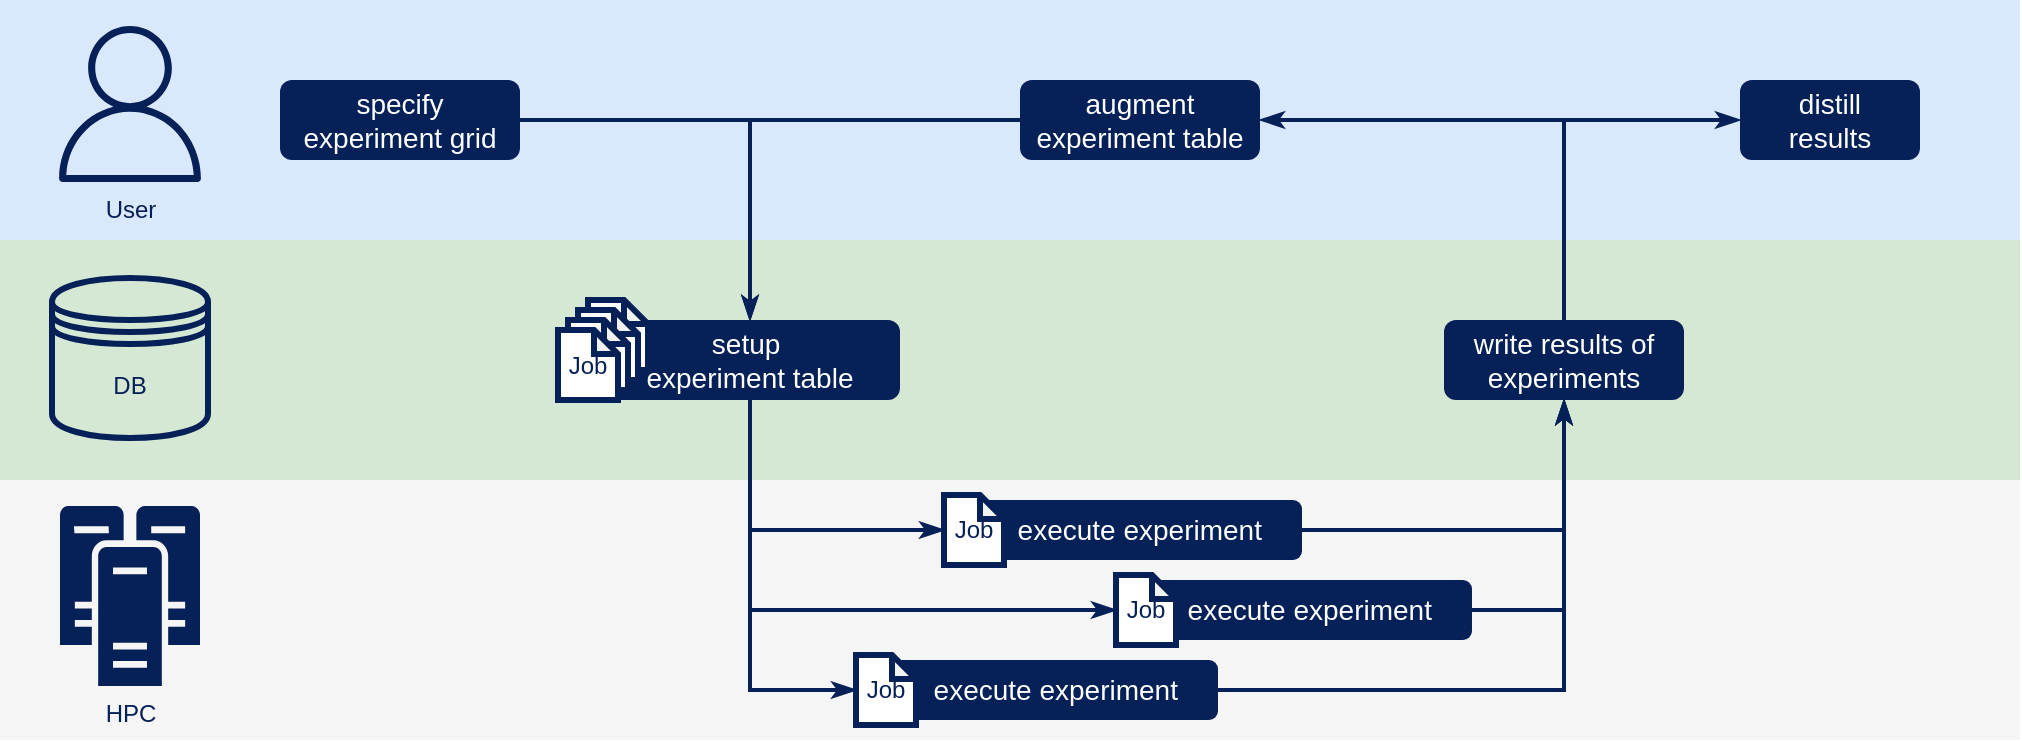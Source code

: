 <mxfile version="20.5.1" type="device"><diagram id="n1C_0oU7V5AkvYNmT_MY" name="Seite-1"><mxGraphModel dx="1975" dy="613" grid="1" gridSize="10" guides="1" tooltips="1" connect="1" arrows="1" fold="1" page="1" pageScale="1" pageWidth="827" pageHeight="1169" math="0" shadow="0"><root><mxCell id="0"/><mxCell id="1" parent="0"/><mxCell id="ccWlGMWt9sWml3G6TB---25" value="" style="rounded=0;whiteSpace=wrap;html=1;strokeColor=none;strokeWidth=3;fillColor=#f5f5f5;fontColor=#333333;" parent="1" vertex="1"><mxGeometry x="-40" y="270" width="1010" height="130" as="geometry"/></mxCell><mxCell id="ccWlGMWt9sWml3G6TB---24" value="" style="rounded=0;whiteSpace=wrap;html=1;strokeColor=none;strokeWidth=3;fillColor=#d5e8d4;" parent="1" vertex="1"><mxGeometry x="-40" y="150" width="1010" height="120" as="geometry"/></mxCell><mxCell id="ccWlGMWt9sWml3G6TB---22" value="" style="rounded=0;whiteSpace=wrap;html=1;strokeColor=none;strokeWidth=3;fillColor=#dae8fc;" parent="1" vertex="1"><mxGeometry x="-40" y="30" width="1010" height="120" as="geometry"/></mxCell><mxCell id="ccWlGMWt9sWml3G6TB---1" value="User" style="sketch=0;outlineConnect=0;fontColor=#062157;gradientColor=none;fillColor=#062157;strokeColor=none;dashed=0;verticalLabelPosition=bottom;verticalAlign=top;align=center;html=1;fontSize=12;fontStyle=0;aspect=fixed;pointerEvents=1;shape=mxgraph.aws4.user;" parent="1" vertex="1"><mxGeometry x="-14" y="43" width="78" height="78" as="geometry"/></mxCell><mxCell id="ccWlGMWt9sWml3G6TB---2" value="DB" style="shape=datastore;whiteSpace=wrap;html=1;strokeWidth=3;strokeColor=#062157;fontColor=#062157;fillColor=#D5E8D4;" parent="1" vertex="1"><mxGeometry x="-14" y="169" width="78" height="80" as="geometry"/></mxCell><mxCell id="ccWlGMWt9sWml3G6TB---3" value="HPC" style="sketch=0;pointerEvents=1;shadow=0;dashed=0;html=1;strokeColor=none;fillColor=#062157;labelPosition=center;verticalLabelPosition=bottom;verticalAlign=top;outlineConnect=0;align=center;shape=mxgraph.office.servers.cluster_server;fontColor=#062157;" parent="1" vertex="1"><mxGeometry x="-10" y="283" width="70" height="90" as="geometry"/></mxCell><mxCell id="ccWlGMWt9sWml3G6TB---12" style="edgeStyle=orthogonalEdgeStyle;rounded=0;orthogonalLoop=1;jettySize=auto;html=1;exitX=1;exitY=0.5;exitDx=0;exitDy=0;fontColor=#FFFFFF;strokeColor=#062157;strokeWidth=2;endArrow=classicThin;endFill=1;" parent="1" source="ccWlGMWt9sWml3G6TB---4" target="ccWlGMWt9sWml3G6TB---7" edge="1"><mxGeometry relative="1" as="geometry"/></mxCell><mxCell id="ccWlGMWt9sWml3G6TB---4" value="specify &lt;br style=&quot;font-size: 14px;&quot;&gt;experiment grid" style="rounded=1;whiteSpace=wrap;html=1;strokeWidth=3;fillColor=#062157;strokeColor=none;fontColor=#FFFFFF;fontSize=14;" parent="1" vertex="1"><mxGeometry x="100" y="70" width="120" height="40" as="geometry"/></mxCell><mxCell id="ccWlGMWt9sWml3G6TB---21" style="edgeStyle=orthogonalEdgeStyle;rounded=0;orthogonalLoop=1;jettySize=auto;html=1;exitX=0;exitY=0.5;exitDx=0;exitDy=0;entryX=0.5;entryY=0;entryDx=0;entryDy=0;fontColor=#FFFFFF;endArrow=classicThin;endFill=1;strokeColor=#062157;strokeWidth=2;" parent="1" source="ccWlGMWt9sWml3G6TB---5" target="ccWlGMWt9sWml3G6TB---7" edge="1"><mxGeometry relative="1" as="geometry"/></mxCell><mxCell id="ccWlGMWt9sWml3G6TB---5" value="augment &lt;br style=&quot;font-size: 14px;&quot;&gt;experiment table" style="rounded=1;whiteSpace=wrap;html=1;strokeWidth=3;fillColor=#062157;strokeColor=none;fontColor=#FFFFFF;fontSize=14;" parent="1" vertex="1"><mxGeometry x="470" y="70" width="120" height="40" as="geometry"/></mxCell><mxCell id="ccWlGMWt9sWml3G6TB---6" value="distill&lt;br style=&quot;font-size: 14px;&quot;&gt;results" style="rounded=1;whiteSpace=wrap;html=1;strokeWidth=3;fillColor=#062157;strokeColor=none;fontColor=#FFFFFF;fontSize=14;" parent="1" vertex="1"><mxGeometry x="830" y="70" width="90" height="40" as="geometry"/></mxCell><mxCell id="ccWlGMWt9sWml3G6TB---13" style="edgeStyle=orthogonalEdgeStyle;rounded=0;orthogonalLoop=1;jettySize=auto;html=1;exitX=0.5;exitY=1;exitDx=0;exitDy=0;entryX=0;entryY=0.5;entryDx=0;entryDy=0;fontColor=#FFFFFF;endArrow=classicThin;endFill=1;strokeColor=#062157;strokeWidth=2;entryPerimeter=0;" parent="1" source="ccWlGMWt9sWml3G6TB---7" target="ccWlGMWt9sWml3G6TB---33" edge="1"><mxGeometry relative="1" as="geometry"><mxPoint x="393" y="295" as="targetPoint"/></mxGeometry></mxCell><mxCell id="ccWlGMWt9sWml3G6TB---14" style="edgeStyle=orthogonalEdgeStyle;rounded=0;orthogonalLoop=1;jettySize=auto;html=1;exitX=0.5;exitY=1;exitDx=0;exitDy=0;entryX=0;entryY=0.5;entryDx=0;entryDy=0;fontColor=#FFFFFF;endArrow=classicThin;endFill=1;strokeColor=#062157;strokeWidth=2;entryPerimeter=0;" parent="1" source="ccWlGMWt9sWml3G6TB---7" target="ccWlGMWt9sWml3G6TB---34" edge="1"><mxGeometry relative="1" as="geometry"/></mxCell><mxCell id="ccWlGMWt9sWml3G6TB---15" style="edgeStyle=orthogonalEdgeStyle;rounded=0;orthogonalLoop=1;jettySize=auto;html=1;exitX=0.5;exitY=1;exitDx=0;exitDy=0;entryX=0;entryY=0.5;entryDx=0;entryDy=0;fontColor=#FFFFFF;endArrow=classicThin;endFill=1;strokeColor=#062157;strokeWidth=2;entryPerimeter=0;" parent="1" source="ccWlGMWt9sWml3G6TB---7" target="ccWlGMWt9sWml3G6TB---35" edge="1"><mxGeometry relative="1" as="geometry"><mxPoint x="355" y="375" as="targetPoint"/></mxGeometry></mxCell><mxCell id="ccWlGMWt9sWml3G6TB---7" value="setup&amp;nbsp;&lt;br style=&quot;font-size: 14px;&quot;&gt;experiment table" style="rounded=1;whiteSpace=wrap;html=1;strokeWidth=3;fillColor=#062157;strokeColor=none;fontColor=#FFFFFF;fontSize=14;" parent="1" vertex="1"><mxGeometry x="260" y="190" width="150" height="40" as="geometry"/></mxCell><mxCell id="ccWlGMWt9sWml3G6TB---19" style="edgeStyle=orthogonalEdgeStyle;rounded=0;orthogonalLoop=1;jettySize=auto;html=1;exitX=0.5;exitY=0;exitDx=0;exitDy=0;entryX=0;entryY=0.5;entryDx=0;entryDy=0;fontColor=#FFFFFF;endArrow=classicThin;endFill=1;strokeColor=#062157;strokeWidth=2;" parent="1" source="ccWlGMWt9sWml3G6TB---8" target="ccWlGMWt9sWml3G6TB---6" edge="1"><mxGeometry relative="1" as="geometry"><Array as="points"><mxPoint x="742" y="90"/></Array></mxGeometry></mxCell><mxCell id="ccWlGMWt9sWml3G6TB---20" style="edgeStyle=orthogonalEdgeStyle;rounded=0;orthogonalLoop=1;jettySize=auto;html=1;exitX=0.5;exitY=0;exitDx=0;exitDy=0;entryX=1;entryY=0.5;entryDx=0;entryDy=0;fontColor=#FFFFFF;endArrow=classicThin;endFill=1;strokeColor=#062157;strokeWidth=2;" parent="1" source="ccWlGMWt9sWml3G6TB---8" target="ccWlGMWt9sWml3G6TB---5" edge="1"><mxGeometry relative="1" as="geometry"/></mxCell><mxCell id="ccWlGMWt9sWml3G6TB---8" value="write results of&lt;br style=&quot;font-size: 14px;&quot;&gt;experiments" style="rounded=1;whiteSpace=wrap;html=1;strokeWidth=3;fillColor=#062157;strokeColor=none;fontColor=#FFFFFF;fontSize=14;" parent="1" vertex="1"><mxGeometry x="682" y="190" width="120" height="40" as="geometry"/></mxCell><mxCell id="ccWlGMWt9sWml3G6TB---16" style="edgeStyle=orthogonalEdgeStyle;rounded=0;orthogonalLoop=1;jettySize=auto;html=1;exitX=1;exitY=0.5;exitDx=0;exitDy=0;entryX=0.5;entryY=1;entryDx=0;entryDy=0;fontColor=#FFFFFF;endArrow=classicThin;endFill=1;strokeColor=#062157;strokeWidth=2;" parent="1" source="ccWlGMWt9sWml3G6TB---9" target="ccWlGMWt9sWml3G6TB---8" edge="1"><mxGeometry relative="1" as="geometry"/></mxCell><mxCell id="ccWlGMWt9sWml3G6TB---9" value="&amp;nbsp; execute experiment" style="rounded=1;whiteSpace=wrap;html=1;strokeWidth=3;fillColor=#062157;strokeColor=none;fontColor=#FFFFFF;align=center;fontSize=14;" parent="1" vertex="1"><mxGeometry x="441" y="280" width="170" height="30" as="geometry"/></mxCell><mxCell id="ccWlGMWt9sWml3G6TB---17" style="edgeStyle=orthogonalEdgeStyle;rounded=0;orthogonalLoop=1;jettySize=auto;html=1;exitX=1;exitY=0.5;exitDx=0;exitDy=0;fontColor=#FFFFFF;endArrow=classicThin;endFill=1;strokeColor=#062157;strokeWidth=2;entryX=0.5;entryY=1;entryDx=0;entryDy=0;" parent="1" source="ccWlGMWt9sWml3G6TB---10" target="ccWlGMWt9sWml3G6TB---8" edge="1"><mxGeometry relative="1" as="geometry"><mxPoint x="694" y="230" as="targetPoint"/><mxPoint x="692" y="335" as="sourcePoint"/></mxGeometry></mxCell><mxCell id="ccWlGMWt9sWml3G6TB---10" value="&amp;nbsp; execute experiment" style="rounded=1;whiteSpace=wrap;html=1;strokeWidth=3;fillColor=#062157;strokeColor=none;fontColor=#FFFFFF;align=center;fontSize=14;" parent="1" vertex="1"><mxGeometry x="526" y="320" width="170" height="30" as="geometry"/></mxCell><mxCell id="ccWlGMWt9sWml3G6TB---18" style="edgeStyle=orthogonalEdgeStyle;rounded=0;orthogonalLoop=1;jettySize=auto;html=1;exitX=1;exitY=0.5;exitDx=0;exitDy=0;entryX=0.5;entryY=1;entryDx=0;entryDy=0;fontColor=#FFFFFF;endArrow=classicThin;endFill=1;strokeColor=#062157;strokeWidth=2;" parent="1" source="ccWlGMWt9sWml3G6TB---11" target="ccWlGMWt9sWml3G6TB---8" edge="1"><mxGeometry relative="1" as="geometry"/></mxCell><mxCell id="ccWlGMWt9sWml3G6TB---11" value="&amp;nbsp; execute experiment" style="rounded=1;whiteSpace=wrap;html=1;strokeWidth=3;fillColor=#062157;strokeColor=none;fontColor=#FFFFFF;align=center;fontSize=14;" parent="1" vertex="1"><mxGeometry x="399" y="360" width="170" height="30" as="geometry"/></mxCell><mxCell id="ccWlGMWt9sWml3G6TB---33" value="&lt;font style=&quot;font-size: 12px;&quot;&gt;Job&lt;/font&gt;" style="shape=note;whiteSpace=wrap;html=1;backgroundOutline=1;darkOpacity=0.05;fontColor=#062157;strokeColor=#062157;strokeWidth=3;fillColor=#FFFFFF;size=12;" parent="1" vertex="1"><mxGeometry x="432" y="277.5" width="30" height="35" as="geometry"/></mxCell><mxCell id="ccWlGMWt9sWml3G6TB---34" value="&lt;font style=&quot;font-size: 12px;&quot;&gt;Job&lt;/font&gt;" style="shape=note;whiteSpace=wrap;html=1;backgroundOutline=1;darkOpacity=0.05;fontColor=#062157;strokeColor=#062157;strokeWidth=3;fillColor=#FFFFFF;size=12;" parent="1" vertex="1"><mxGeometry x="518" y="317.5" width="30" height="35" as="geometry"/></mxCell><mxCell id="ccWlGMWt9sWml3G6TB---35" value="&lt;font style=&quot;font-size: 12px;&quot;&gt;Job&lt;/font&gt;" style="shape=note;whiteSpace=wrap;html=1;backgroundOutline=1;darkOpacity=0.05;fontColor=#062157;strokeColor=#062157;strokeWidth=3;fillColor=#FFFFFF;size=12;" parent="1" vertex="1"><mxGeometry x="388" y="357.5" width="30" height="35" as="geometry"/></mxCell><mxCell id="ccWlGMWt9sWml3G6TB---36" value="&lt;font style=&quot;font-size: 12px;&quot;&gt;Job&lt;/font&gt;" style="shape=note;whiteSpace=wrap;html=1;backgroundOutline=1;darkOpacity=0.05;fontColor=#062157;strokeColor=#062157;strokeWidth=3;fillColor=#FFFFFF;size=12;" parent="1" vertex="1"><mxGeometry x="254" y="180" width="30" height="35" as="geometry"/></mxCell><mxCell id="ccWlGMWt9sWml3G6TB---37" value="&lt;font style=&quot;font-size: 12px;&quot;&gt;Job&lt;/font&gt;" style="shape=note;whiteSpace=wrap;html=1;backgroundOutline=1;darkOpacity=0.05;fontColor=#062157;strokeColor=#062157;strokeWidth=3;fillColor=#FFFFFF;size=12;" parent="1" vertex="1"><mxGeometry x="249" y="185" width="30" height="35" as="geometry"/></mxCell><mxCell id="ccWlGMWt9sWml3G6TB---38" value="&lt;font style=&quot;font-size: 12px;&quot;&gt;Job&lt;/font&gt;" style="shape=note;whiteSpace=wrap;html=1;backgroundOutline=1;darkOpacity=0.05;fontColor=#062157;strokeColor=#062157;strokeWidth=3;fillColor=#FFFFFF;size=12;" parent="1" vertex="1"><mxGeometry x="244" y="190" width="30" height="35" as="geometry"/></mxCell><mxCell id="ccWlGMWt9sWml3G6TB---39" value="&lt;font style=&quot;font-size: 12px;&quot;&gt;Job&lt;/font&gt;" style="shape=note;whiteSpace=wrap;html=1;backgroundOutline=1;darkOpacity=0.05;fontColor=#062157;strokeColor=#062157;strokeWidth=3;fillColor=#FFFFFF;size=12;" parent="1" vertex="1"><mxGeometry x="239" y="195" width="30" height="35" as="geometry"/></mxCell></root></mxGraphModel></diagram></mxfile>